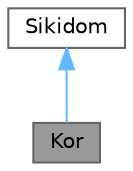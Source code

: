 digraph "Kor"
{
 // LATEX_PDF_SIZE
  bgcolor="transparent";
  edge [fontname=Helvetica,fontsize=10,labelfontname=Helvetica,labelfontsize=10];
  node [fontname=Helvetica,fontsize=10,shape=box,height=0.2,width=0.4];
  Node1 [id="Node000001",label="Kor",height=0.2,width=0.4,color="gray40", fillcolor="grey60", style="filled", fontcolor="black",tooltip="Kor osztály. A Kor osztály a Sikidom leszármazottja, mely egy kör síkidomot reprezentál,..."];
  Node2 -> Node1 [id="edge3_Node000001_Node000002",dir="back",color="steelblue1",style="solid",tooltip=" "];
  Node2 [id="Node000002",label="Sikidom",height=0.2,width=0.4,color="gray40", fillcolor="white", style="filled",URL="$class_sikidom.html",tooltip="Sikidom osztály. A sikidom osztály egy absztrakt osztály, melynek leszármazottai a különböző (szabály..."];
}
